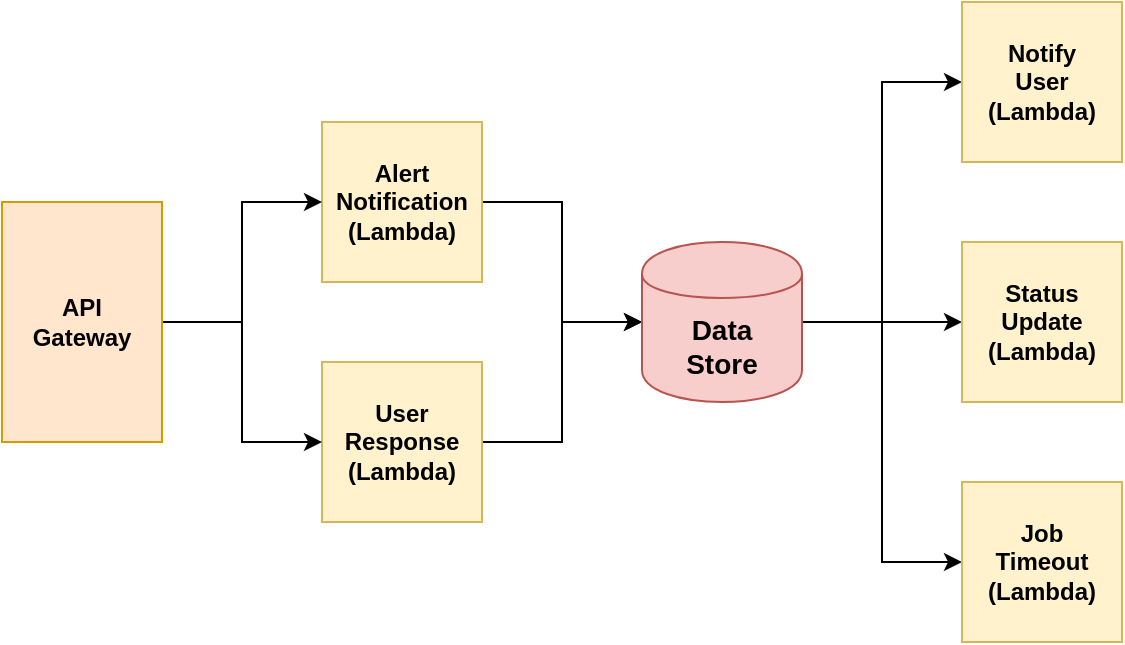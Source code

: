 <mxfile version="12.1.3" type="device" pages="1"><diagram id="lVNuTSO0h6tkPmrTnnza" name="Page-1"><mxGraphModel dx="840" dy="697" grid="1" gridSize="10" guides="1" tooltips="1" connect="1" arrows="1" fold="1" page="1" pageScale="1" pageWidth="850" pageHeight="1100" math="0" shadow="0"><root><mxCell id="0"/><mxCell id="1" parent="0"/><mxCell id="XjDLLhO8p2b_KuAGFBRZ-9" style="edgeStyle=orthogonalEdgeStyle;rounded=0;orthogonalLoop=1;jettySize=auto;html=1;exitX=1;exitY=0.5;exitDx=0;exitDy=0;entryX=0;entryY=0.5;entryDx=0;entryDy=0;" parent="1" source="4D2oloACwnhCHtlaFUdp-2" target="4D2oloACwnhCHtlaFUdp-7" edge="1"><mxGeometry relative="1" as="geometry"/></mxCell><mxCell id="4D2oloACwnhCHtlaFUdp-2" value="Alert&lt;br&gt;Notification&lt;br&gt;(Lambda)" style="whiteSpace=wrap;html=1;aspect=fixed;fillColor=#fff2cc;strokeColor=#d6b656;fontStyle=1" parent="1" vertex="1"><mxGeometry x="200" y="120" width="80" height="80" as="geometry"/></mxCell><mxCell id="lbpg5yAL9qk27_LD2-bg-4" style="edgeStyle=orthogonalEdgeStyle;rounded=0;orthogonalLoop=1;jettySize=auto;html=1;exitX=1;exitY=0.5;exitDx=0;exitDy=0;entryX=0;entryY=0.5;entryDx=0;entryDy=0;" edge="1" parent="1" source="4D2oloACwnhCHtlaFUdp-3" target="4D2oloACwnhCHtlaFUdp-7"><mxGeometry relative="1" as="geometry"/></mxCell><mxCell id="4D2oloACwnhCHtlaFUdp-3" value="User&lt;br&gt;Response&lt;br&gt;(Lambda)" style="whiteSpace=wrap;html=1;aspect=fixed;fillColor=#fff2cc;strokeColor=#d6b656;fontStyle=1" parent="1" vertex="1"><mxGeometry x="200" y="240" width="80" height="80" as="geometry"/></mxCell><mxCell id="XjDLLhO8p2b_KuAGFBRZ-11" style="edgeStyle=orthogonalEdgeStyle;rounded=0;orthogonalLoop=1;jettySize=auto;html=1;exitX=1;exitY=0.5;exitDx=0;exitDy=0;entryX=0;entryY=0.5;entryDx=0;entryDy=0;startArrow=none;startFill=0;" parent="1" source="4D2oloACwnhCHtlaFUdp-7" target="4D2oloACwnhCHtlaFUdp-16" edge="1"><mxGeometry relative="1" as="geometry"/></mxCell><mxCell id="XjDLLhO8p2b_KuAGFBRZ-16" style="edgeStyle=orthogonalEdgeStyle;rounded=0;orthogonalLoop=1;jettySize=auto;html=1;exitX=1;exitY=0.5;exitDx=0;exitDy=0;entryX=0;entryY=0.5;entryDx=0;entryDy=0;startArrow=none;startFill=0;" parent="1" source="4D2oloACwnhCHtlaFUdp-7" target="XjDLLhO8p2b_KuAGFBRZ-15" edge="1"><mxGeometry relative="1" as="geometry"/></mxCell><mxCell id="lbpg5yAL9qk27_LD2-bg-2" style="edgeStyle=orthogonalEdgeStyle;rounded=0;orthogonalLoop=1;jettySize=auto;html=1;exitX=1;exitY=0.5;exitDx=0;exitDy=0;entryX=0;entryY=0.5;entryDx=0;entryDy=0;" edge="1" parent="1" source="4D2oloACwnhCHtlaFUdp-7" target="XjDLLhO8p2b_KuAGFBRZ-3"><mxGeometry relative="1" as="geometry"/></mxCell><mxCell id="4D2oloACwnhCHtlaFUdp-7" value="Data&lt;br&gt;Store" style="shape=cylinder;whiteSpace=wrap;html=1;boundedLbl=1;backgroundOutline=1;fontSize=14;fontStyle=1;fillColor=#f8cecc;strokeColor=#b85450;" parent="1" vertex="1"><mxGeometry x="360" y="180" width="80" height="80" as="geometry"/></mxCell><mxCell id="4D2oloACwnhCHtlaFUdp-16" value="Notify&lt;br&gt;User&lt;br&gt;(Lambda)" style="whiteSpace=wrap;html=1;aspect=fixed;fillColor=#fff2cc;strokeColor=#d6b656;fontStyle=1" parent="1" vertex="1"><mxGeometry x="520" y="60" width="80" height="80" as="geometry"/></mxCell><mxCell id="XjDLLhO8p2b_KuAGFBRZ-3" value="Job&lt;br&gt;Timeout&lt;br&gt;(Lambda)" style="whiteSpace=wrap;html=1;aspect=fixed;fillColor=#fff2cc;strokeColor=#d6b656;fontStyle=1" parent="1" vertex="1"><mxGeometry x="520" y="300" width="80" height="80" as="geometry"/></mxCell><mxCell id="XjDLLhO8p2b_KuAGFBRZ-7" style="edgeStyle=orthogonalEdgeStyle;rounded=0;orthogonalLoop=1;jettySize=auto;html=1;exitX=1;exitY=0.5;exitDx=0;exitDy=0;entryX=0;entryY=0.5;entryDx=0;entryDy=0;" parent="1" source="XjDLLhO8p2b_KuAGFBRZ-6" target="4D2oloACwnhCHtlaFUdp-2" edge="1"><mxGeometry relative="1" as="geometry"/></mxCell><mxCell id="XjDLLhO8p2b_KuAGFBRZ-8" style="edgeStyle=orthogonalEdgeStyle;rounded=0;orthogonalLoop=1;jettySize=auto;html=1;exitX=1;exitY=0.5;exitDx=0;exitDy=0;entryX=0;entryY=0.5;entryDx=0;entryDy=0;" parent="1" source="XjDLLhO8p2b_KuAGFBRZ-6" target="4D2oloACwnhCHtlaFUdp-3" edge="1"><mxGeometry relative="1" as="geometry"/></mxCell><mxCell id="XjDLLhO8p2b_KuAGFBRZ-6" value="API&lt;br&gt;Gateway" style="rounded=0;whiteSpace=wrap;html=1;fontStyle=1;fillColor=#ffe6cc;strokeColor=#d79b00;" parent="1" vertex="1"><mxGeometry x="40" y="160" width="80" height="120" as="geometry"/></mxCell><mxCell id="XjDLLhO8p2b_KuAGFBRZ-15" value="Status&lt;br&gt;Update&lt;br&gt;(Lambda)" style="whiteSpace=wrap;html=1;aspect=fixed;fillColor=#fff2cc;strokeColor=#d6b656;fontStyle=1" parent="1" vertex="1"><mxGeometry x="520" y="180" width="80" height="80" as="geometry"/></mxCell></root></mxGraphModel></diagram></mxfile>